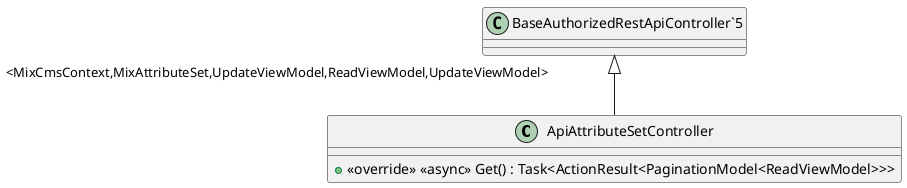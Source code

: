 @startuml
class ApiAttributeSetController {
    + <<override>> <<async>> Get() : Task<ActionResult<PaginationModel<ReadViewModel>>>
}
"BaseAuthorizedRestApiController`5" "<MixCmsContext,MixAttributeSet,UpdateViewModel,ReadViewModel,UpdateViewModel>" <|-- ApiAttributeSetController
@enduml
